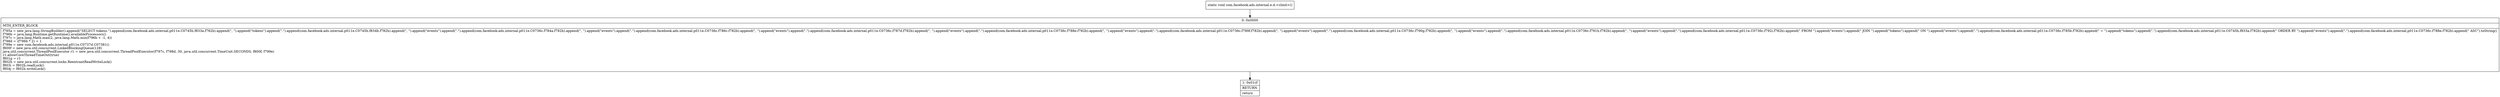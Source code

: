 digraph "CFG forcom.facebook.ads.internal.e.d.\<clinit\>()V" {
Node_0 [shape=record,label="{0\:\ 0x0000|MTH_ENTER_BLOCK\l|f795a = new java.lang.StringBuilder().append(\"SELECT tokens.\").append(com.facebook.ads.internal.p011e.C0745h.f833a.f782b).append(\", \").append(\"tokens\").append(\".\").append(com.facebook.ads.internal.p011e.C0745h.f834b.f782b).append(\", \").append(\"events\").append(\".\").append(com.facebook.ads.internal.p011e.C0736c.f784a.f782b).append(\", \").append(\"events\").append(\".\").append(com.facebook.ads.internal.p011e.C0736c.f786c.f782b).append(\", \").append(\"events\").append(\".\").append(com.facebook.ads.internal.p011e.C0736c.f787d.f782b).append(\", \").append(\"events\").append(\".\").append(com.facebook.ads.internal.p011e.C0736c.f788e.f782b).append(\", \").append(\"events\").append(\".\").append(com.facebook.ads.internal.p011e.C0736c.f789f.f782b).append(\", \").append(\"events\").append(\".\").append(com.facebook.ads.internal.p011e.C0736c.f790g.f782b).append(\", \").append(\"events\").append(\".\").append(com.facebook.ads.internal.p011e.C0736c.f791h.f782b).append(\", \").append(\"events\").append(\".\").append(com.facebook.ads.internal.p011e.C0736c.f792i.f782b).append(\" FROM \").append(\"events\").append(\" JOIN \").append(\"tokens\").append(\" ON \").append(\"events\").append(\".\").append(com.facebook.ads.internal.p011e.C0736c.f785b.f782b).append(\" = \").append(\"tokens\").append(\".\").append(com.facebook.ads.internal.p011e.C0745h.f833a.f782b).append(\" ORDER BY \").append(\"events\").append(\".\").append(com.facebook.ads.internal.p011e.C0736c.f788e.f782b).append(\" ASC\").toString()\lf796b = java.lang.Runtime.getRuntime().availableProcessors()\lf797c = java.lang.Math.max(2, java.lang.Math.min(f796b + \-1, 4))\lf798d = (f796b * 2) + 1\lf799e = new com.facebook.ads.internal.p011e.C0737d.C07381()\lf800f = new java.util.concurrent.LinkedBlockingQueue(128)\ljava.util.concurrent.ThreadPoolExecutor r1 = new java.util.concurrent.ThreadPoolExecutor(f797c, f798d, 30, java.util.concurrent.TimeUnit.SECONDS, f800f, f799e)\lr1.allowCoreThreadTimeOut(true)\lf801g = r1\lf802h = new java.util.concurrent.locks.ReentrantReadWriteLock()\lf803i = f802h.readLock()\lf804j = f802h.writeLock()\l}"];
Node_1 [shape=record,label="{1\:\ 0x01cf|RETURN\l|return\l}"];
MethodNode[shape=record,label="{static void com.facebook.ads.internal.e.d.\<clinit\>() }"];
MethodNode -> Node_0;
Node_0 -> Node_1;
}

